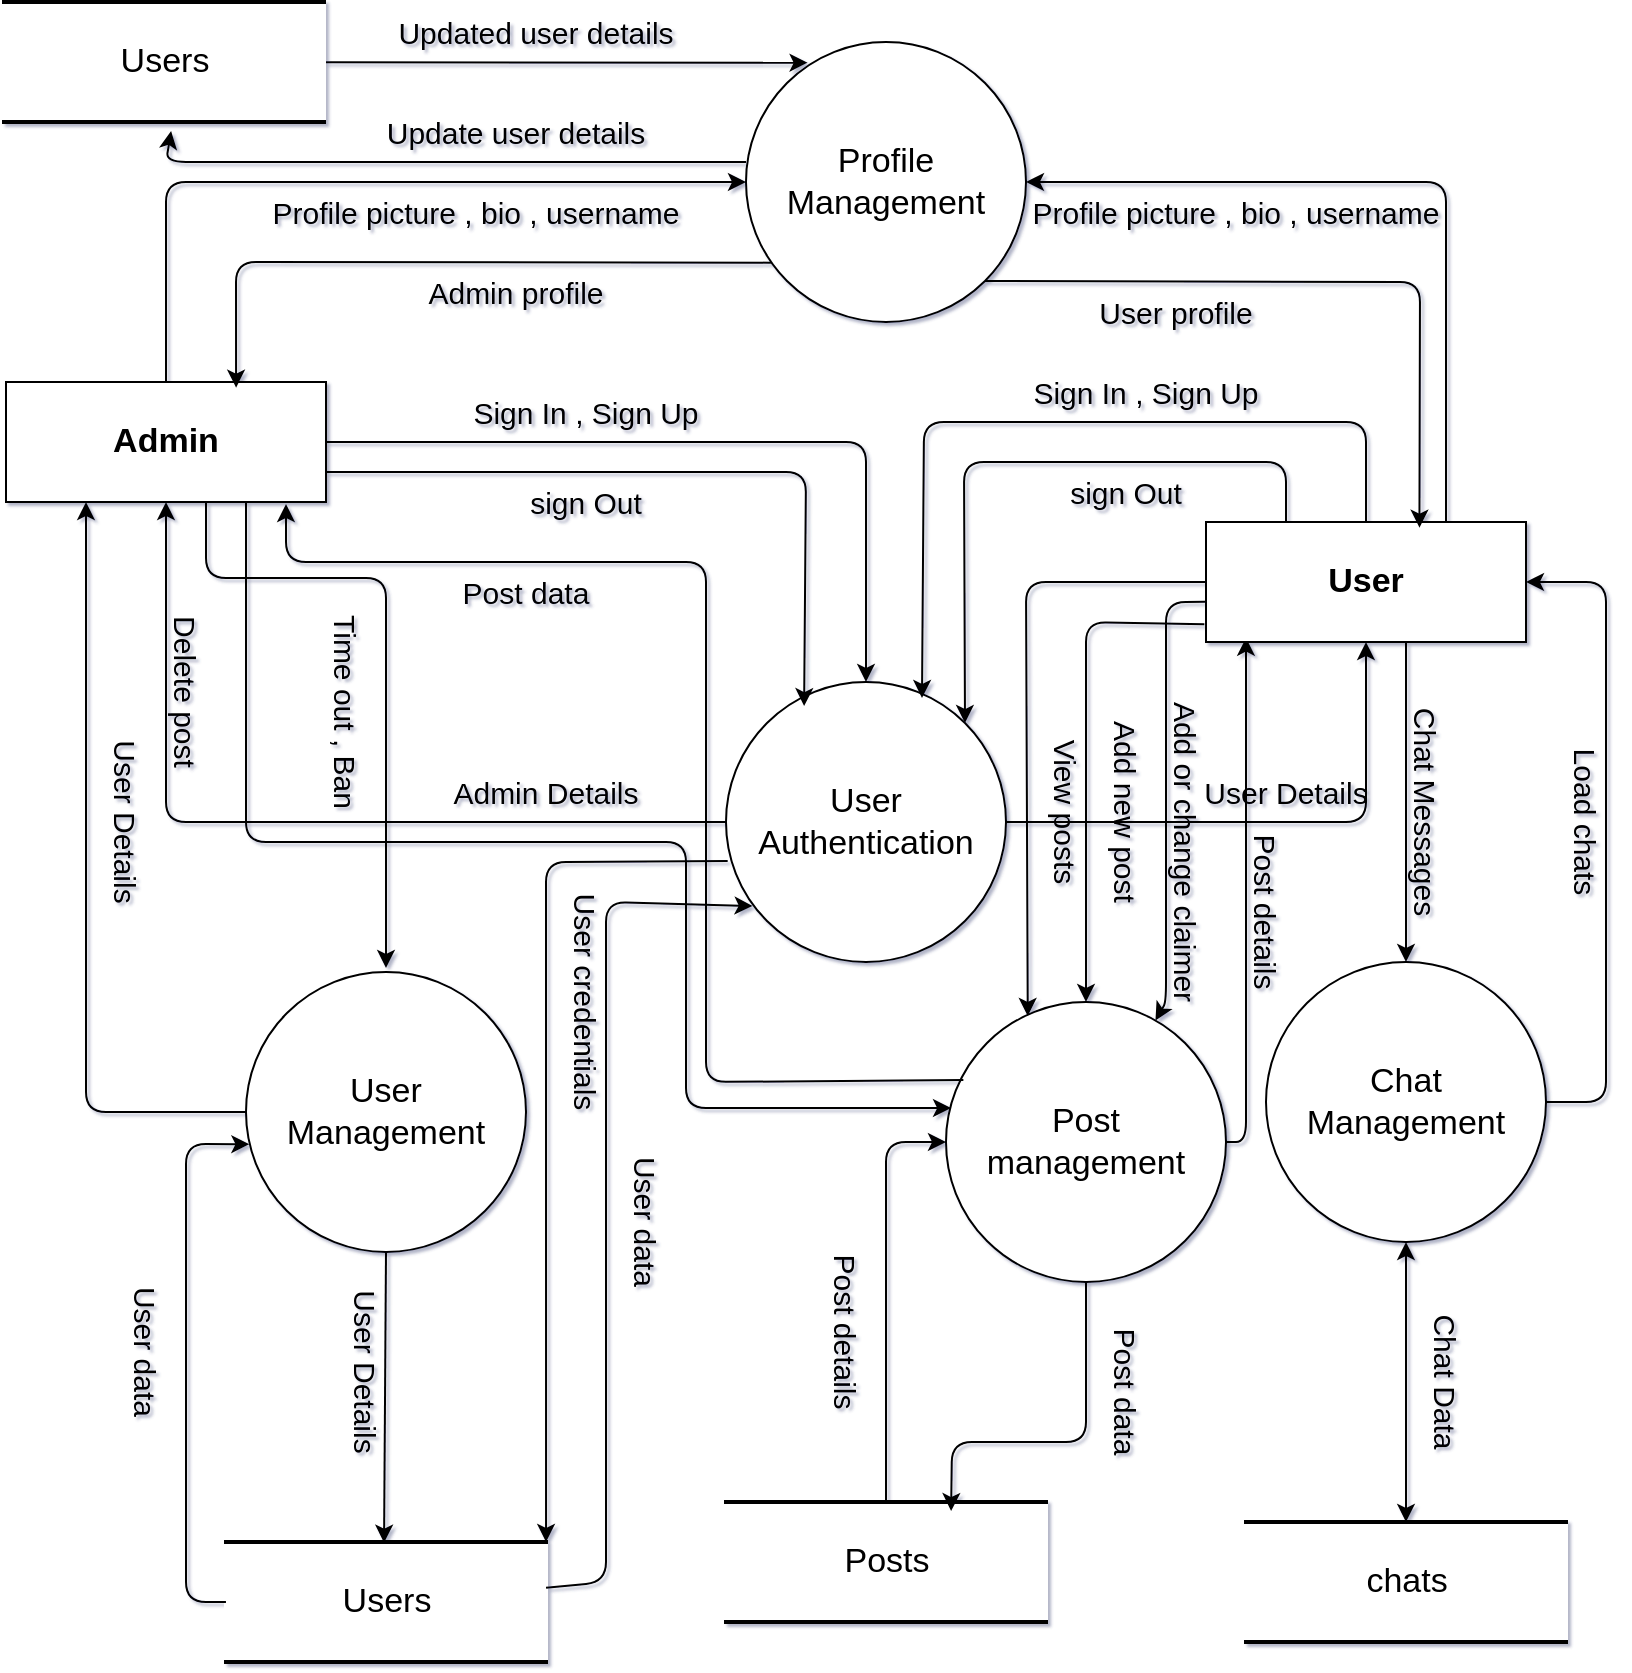 <mxfile>
    <diagram id="level1DFD" name="Page-1">
        <mxGraphModel dx="2375" dy="1045" grid="1" gridSize="10" guides="1" tooltips="1" connect="1" arrows="1" fold="1" page="0" pageScale="1" pageWidth="850" pageHeight="1100" background="none" math="0" shadow="1" adaptiveColors="auto">
            <root>
                <mxCell id="0"/>
                <mxCell id="1" parent="0"/>
                <mxCell id="161" style="edgeStyle=none;html=1;entryX=0.125;entryY=0.964;entryDx=0;entryDy=0;entryPerimeter=0;" edge="1" parent="1" source="11" target="40">
                    <mxGeometry relative="1" as="geometry">
                        <Array as="points">
                            <mxPoint x="260" y="1100"/>
                        </Array>
                    </mxGeometry>
                </mxCell>
                <mxCell id="11" value="&lt;span style=&quot;font-size: 17px;&quot;&gt;Post&lt;/span&gt;&lt;div&gt;&lt;span style=&quot;font-size: 17px;&quot;&gt;management&lt;/span&gt;&lt;/div&gt;" style="ellipse;whiteSpace=wrap;html=1;aspect=fixed;fontFamily=Helvetica;fontSize=14;" parent="1" vertex="1">
                    <mxGeometry x="110" y="1030" width="140" height="140" as="geometry"/>
                </mxCell>
                <mxCell id="127" style="edgeStyle=none;html=1;startArrow=classic;startFill=1;" edge="1" parent="1" source="14" target="121">
                    <mxGeometry relative="1" as="geometry"/>
                </mxCell>
                <mxCell id="133" style="edgeStyle=none;html=1;entryX=1;entryY=0.5;entryDx=0;entryDy=0;" edge="1" parent="1" source="14" target="40">
                    <mxGeometry relative="1" as="geometry">
                        <Array as="points">
                            <mxPoint x="440" y="1080"/>
                            <mxPoint x="440" y="820"/>
                        </Array>
                    </mxGeometry>
                </mxCell>
                <mxCell id="14" value="&lt;font style=&quot;font-size: 17px;&quot;&gt;Chat&lt;/font&gt;&lt;div&gt;&lt;font style=&quot;font-size: 17px;&quot;&gt;Management&lt;/font&gt;&lt;/div&gt;" style="ellipse;whiteSpace=wrap;html=1;aspect=fixed;fontFamily=Helvetica;fontSize=14;" parent="1" vertex="1">
                    <mxGeometry x="270" y="1010" width="140" height="140" as="geometry"/>
                </mxCell>
                <mxCell id="100" style="edgeStyle=none;html=1;entryX=0.5;entryY=1;entryDx=0;entryDy=0;" edge="1" parent="1" source="36" target="41">
                    <mxGeometry relative="1" as="geometry">
                        <Array as="points">
                            <mxPoint x="-280" y="940"/>
                        </Array>
                    </mxGeometry>
                </mxCell>
                <mxCell id="106" style="edgeStyle=none;html=1;entryX=0.5;entryY=1;entryDx=0;entryDy=0;" edge="1" parent="1" source="36" target="40">
                    <mxGeometry relative="1" as="geometry">
                        <Array as="points">
                            <mxPoint x="320" y="940"/>
                        </Array>
                    </mxGeometry>
                </mxCell>
                <mxCell id="36" value="&lt;font style=&quot;font-size: 17px;&quot;&gt;User&lt;/font&gt;&lt;div&gt;&lt;font style=&quot;font-size: 17px;&quot;&gt;Authentication&lt;/font&gt;&lt;/div&gt;" style="ellipse;whiteSpace=wrap;html=1;aspect=fixed;fontFamily=Helvetica;fontSize=14;" vertex="1" parent="1">
                    <mxGeometry y="870" width="140" height="140" as="geometry"/>
                </mxCell>
                <mxCell id="104" style="edgeStyle=none;html=1;entryX=1;entryY=0;entryDx=0;entryDy=0;exitX=0.25;exitY=0;exitDx=0;exitDy=0;" edge="1" parent="1" source="40" target="36">
                    <mxGeometry relative="1" as="geometry">
                        <Array as="points">
                            <mxPoint x="280" y="760"/>
                            <mxPoint x="119" y="760"/>
                        </Array>
                    </mxGeometry>
                </mxCell>
                <mxCell id="119" style="edgeStyle=none;html=1;entryX=0.5;entryY=0;entryDx=0;entryDy=0;exitX=0.625;exitY=0.964;exitDx=0;exitDy=0;exitPerimeter=0;" edge="1" parent="1" source="40" target="14">
                    <mxGeometry relative="1" as="geometry"/>
                </mxCell>
                <mxCell id="140" style="edgeStyle=none;html=1;entryX=1;entryY=0.5;entryDx=0;entryDy=0;exitX=0.75;exitY=0;exitDx=0;exitDy=0;" edge="1" parent="1" source="40" target="135">
                    <mxGeometry relative="1" as="geometry">
                        <Array as="points">
                            <mxPoint x="360" y="620"/>
                        </Array>
                    </mxGeometry>
                </mxCell>
                <mxCell id="153" style="edgeStyle=none;html=1;entryX=0.5;entryY=0;entryDx=0;entryDy=0;exitX=-0.005;exitY=0.853;exitDx=0;exitDy=0;exitPerimeter=0;" edge="1" parent="1" source="40" target="11">
                    <mxGeometry relative="1" as="geometry">
                        <Array as="points">
                            <mxPoint x="180" y="840"/>
                        </Array>
                    </mxGeometry>
                </mxCell>
                <mxCell id="163" style="edgeStyle=none;html=1;exitX=-0.002;exitY=0.665;exitDx=0;exitDy=0;exitPerimeter=0;" edge="1" parent="1" source="40" target="11">
                    <mxGeometry relative="1" as="geometry">
                        <Array as="points">
                            <mxPoint x="220" y="830"/>
                            <mxPoint x="220" y="1030"/>
                        </Array>
                    </mxGeometry>
                </mxCell>
                <mxCell id="40" value="&lt;font style=&quot;font-size: 17px;&quot;&gt;User&lt;/font&gt;" style="rounded=0;whiteSpace=wrap;html=1;fontFamily=Helvetica;fontSize=14;fontStyle=1" vertex="1" parent="1">
                    <mxGeometry x="240" y="790" width="160" height="60" as="geometry"/>
                </mxCell>
                <mxCell id="96" style="edgeStyle=none;html=1;entryX=0.5;entryY=0;entryDx=0;entryDy=0;" edge="1" parent="1" source="41" target="36">
                    <mxGeometry relative="1" as="geometry">
                        <Array as="points">
                            <mxPoint x="70" y="750"/>
                        </Array>
                    </mxGeometry>
                </mxCell>
                <mxCell id="109" style="edgeStyle=none;html=1;entryX=0.5;entryY=0;entryDx=0;entryDy=0;exitX=0.625;exitY=1.003;exitDx=0;exitDy=0;exitPerimeter=0;" edge="1" parent="1" source="41">
                    <mxGeometry relative="1" as="geometry">
                        <mxPoint x="-170" y="1013" as="targetPoint"/>
                        <mxPoint x="-270" y="780" as="sourcePoint"/>
                        <Array as="points">
                            <mxPoint x="-260" y="818"/>
                            <mxPoint x="-170" y="818"/>
                        </Array>
                    </mxGeometry>
                </mxCell>
                <mxCell id="137" style="edgeStyle=none;html=1;entryX=0;entryY=0.5;entryDx=0;entryDy=0;" edge="1" parent="1" source="41" target="135">
                    <mxGeometry relative="1" as="geometry">
                        <Array as="points">
                            <mxPoint x="-280" y="620"/>
                        </Array>
                    </mxGeometry>
                </mxCell>
                <mxCell id="41" value="&lt;font style=&quot;font-size: 17px;&quot;&gt;Admin&lt;/font&gt;" style="rounded=0;whiteSpace=wrap;html=1;fontFamily=Helvetica;fontSize=14;fontStyle=1" vertex="1" parent="1">
                    <mxGeometry x="-360" y="720" width="160" height="60" as="geometry"/>
                </mxCell>
                <mxCell id="89" value="&lt;font face=&quot;Helvetica&quot;&gt;&lt;span style=&quot;font-size: 17px;&quot;&gt;Users&lt;/span&gt;&lt;/font&gt;" style="html=1;rounded=0;shadow=0;comic=0;labelBackgroundColor=none;strokeWidth=2;fontFamily=Verdana;fontSize=12;align=center;shape=mxgraph.ios7ui.horLines;" vertex="1" parent="1">
                    <mxGeometry x="-251" y="1300" width="162" height="60" as="geometry"/>
                </mxCell>
                <mxCell id="90" style="edgeStyle=none;html=1;entryX=0.994;entryY=0;entryDx=0;entryDy=0;entryPerimeter=0;exitX=0.006;exitY=0.639;exitDx=0;exitDy=0;exitPerimeter=0;" edge="1" parent="1" source="36" target="89">
                    <mxGeometry relative="1" as="geometry">
                        <Array as="points">
                            <mxPoint x="-90" y="960"/>
                        </Array>
                    </mxGeometry>
                </mxCell>
                <mxCell id="91" style="edgeStyle=none;html=1;exitX=0.095;exitY=0.8;exitDx=0;exitDy=0;exitPerimeter=0;startArrow=classic;startFill=1;endArrow=none;endFill=0;entryX=0.994;entryY=0.381;entryDx=0;entryDy=0;entryPerimeter=0;" edge="1" parent="1" source="36" target="89">
                    <mxGeometry relative="1" as="geometry">
                        <mxPoint x="40" y="1190" as="targetPoint"/>
                        <Array as="points">
                            <mxPoint x="-60" y="980"/>
                            <mxPoint x="-60" y="1320"/>
                        </Array>
                    </mxGeometry>
                </mxCell>
                <mxCell id="94" value="&lt;font style=&quot;font-size: 15px;&quot;&gt;User credentials&lt;/font&gt;" style="text;strokeColor=none;align=center;fillColor=none;html=1;verticalAlign=middle;whiteSpace=wrap;rounded=0;rotation=90;" vertex="1" parent="1">
                    <mxGeometry x="-150" y="1015" width="160" height="30" as="geometry"/>
                </mxCell>
                <mxCell id="95" value="&lt;span style=&quot;font-size: 15px;&quot;&gt;User data&lt;/span&gt;" style="text;strokeColor=none;align=center;fillColor=none;html=1;verticalAlign=middle;whiteSpace=wrap;rounded=0;rotation=90;" vertex="1" parent="1">
                    <mxGeometry x="-120" y="1125" width="160" height="30" as="geometry"/>
                </mxCell>
                <mxCell id="97" value="&lt;span style=&quot;font-size: 15px;&quot;&gt;Sign In , Sign Up&lt;/span&gt;" style="text;strokeColor=none;align=center;fillColor=none;html=1;verticalAlign=middle;whiteSpace=wrap;rounded=0;rotation=0;" vertex="1" parent="1">
                    <mxGeometry x="-150" y="720" width="160" height="30" as="geometry"/>
                </mxCell>
                <mxCell id="98" style="edgeStyle=none;html=1;exitX=1;exitY=0.75;exitDx=0;exitDy=0;entryX=0.279;entryY=0.086;entryDx=0;entryDy=0;entryPerimeter=0;" edge="1" parent="1" source="41" target="36">
                    <mxGeometry relative="1" as="geometry">
                        <Array as="points">
                            <mxPoint x="40" y="765"/>
                        </Array>
                    </mxGeometry>
                </mxCell>
                <mxCell id="99" value="&lt;span style=&quot;font-size: 15px;&quot;&gt;sign Out&lt;/span&gt;" style="text;strokeColor=none;align=center;fillColor=none;html=1;verticalAlign=middle;whiteSpace=wrap;rounded=0;rotation=0;" vertex="1" parent="1">
                    <mxGeometry x="-150" y="765" width="160" height="30" as="geometry"/>
                </mxCell>
                <mxCell id="101" value="&lt;span style=&quot;font-size: 15px;&quot;&gt;Admin Details&lt;/span&gt;" style="text;strokeColor=none;align=center;fillColor=none;html=1;verticalAlign=middle;whiteSpace=wrap;rounded=0;rotation=0;" vertex="1" parent="1">
                    <mxGeometry x="-170" y="910" width="160" height="30" as="geometry"/>
                </mxCell>
                <mxCell id="102" style="edgeStyle=none;html=1;entryX=0.7;entryY=0.057;entryDx=0;entryDy=0;entryPerimeter=0;" edge="1" parent="1" source="40" target="36">
                    <mxGeometry relative="1" as="geometry">
                        <Array as="points">
                            <mxPoint x="320" y="740"/>
                            <mxPoint x="99" y="740"/>
                        </Array>
                    </mxGeometry>
                </mxCell>
                <mxCell id="103" value="&lt;span style=&quot;font-size: 15px;&quot;&gt;Sign In , Sign Up&lt;/span&gt;" style="text;strokeColor=none;align=center;fillColor=none;html=1;verticalAlign=middle;whiteSpace=wrap;rounded=0;rotation=0;" vertex="1" parent="1">
                    <mxGeometry x="130" y="710" width="160" height="30" as="geometry"/>
                </mxCell>
                <mxCell id="105" value="&lt;span style=&quot;font-size: 15px;&quot;&gt;sign Out&lt;/span&gt;" style="text;strokeColor=none;align=center;fillColor=none;html=1;verticalAlign=middle;whiteSpace=wrap;rounded=0;rotation=0;" vertex="1" parent="1">
                    <mxGeometry x="120" y="760" width="160" height="30" as="geometry"/>
                </mxCell>
                <mxCell id="107" value="&lt;span style=&quot;font-size: 15px;&quot;&gt;User Details&lt;/span&gt;" style="text;strokeColor=none;align=center;fillColor=none;html=1;verticalAlign=middle;whiteSpace=wrap;rounded=0;rotation=0;" vertex="1" parent="1">
                    <mxGeometry x="200" y="910" width="160" height="30" as="geometry"/>
                </mxCell>
                <mxCell id="117" style="edgeStyle=none;html=1;entryX=0.25;entryY=1;entryDx=0;entryDy=0;" edge="1" parent="1" source="108" target="41">
                    <mxGeometry relative="1" as="geometry">
                        <Array as="points">
                            <mxPoint x="-320" y="1085"/>
                        </Array>
                    </mxGeometry>
                </mxCell>
                <mxCell id="108" value="&lt;font style=&quot;font-size: 17px;&quot;&gt;User&lt;/font&gt;&lt;div&gt;&lt;font style=&quot;font-size: 17px;&quot;&gt;Management&lt;/font&gt;&lt;/div&gt;" style="ellipse;whiteSpace=wrap;html=1;aspect=fixed;fontFamily=Helvetica;fontSize=14;" vertex="1" parent="1">
                    <mxGeometry x="-240" y="1015" width="140" height="140" as="geometry"/>
                </mxCell>
                <mxCell id="112" value="&lt;span style=&quot;font-size: 15px;&quot;&gt;Time out , Ban&lt;/span&gt;" style="text;strokeColor=none;align=center;fillColor=none;html=1;verticalAlign=middle;whiteSpace=wrap;rounded=0;rotation=90;" vertex="1" parent="1">
                    <mxGeometry x="-270" y="870" width="160" height="30" as="geometry"/>
                </mxCell>
                <mxCell id="113" style="edgeStyle=none;html=1;entryX=0.494;entryY=0.006;entryDx=0;entryDy=0;entryPerimeter=0;exitX=0.5;exitY=1;exitDx=0;exitDy=0;" edge="1" parent="1" source="108" target="89">
                    <mxGeometry relative="1" as="geometry">
                        <Array as="points"/>
                    </mxGeometry>
                </mxCell>
                <mxCell id="114" value="&lt;span style=&quot;font-size: 15px;&quot;&gt;User Details&lt;/span&gt;" style="text;strokeColor=none;align=center;fillColor=none;html=1;verticalAlign=middle;whiteSpace=wrap;rounded=0;rotation=90;" vertex="1" parent="1">
                    <mxGeometry x="-260" y="1200" width="160" height="30" as="geometry"/>
                </mxCell>
                <mxCell id="115" style="edgeStyle=none;html=1;entryX=0.012;entryY=0.615;entryDx=0;entryDy=0;entryPerimeter=0;exitX=0.006;exitY=0.5;exitDx=0;exitDy=0;exitPerimeter=0;" edge="1" parent="1" source="89" target="108">
                    <mxGeometry relative="1" as="geometry">
                        <mxPoint y="1180" as="sourcePoint"/>
                        <Array as="points">
                            <mxPoint x="-270" y="1330"/>
                            <mxPoint x="-270" y="1101"/>
                        </Array>
                    </mxGeometry>
                </mxCell>
                <mxCell id="116" value="&lt;span style=&quot;font-size: 15px;&quot;&gt;User data&lt;/span&gt;" style="text;strokeColor=none;align=center;fillColor=none;html=1;verticalAlign=middle;whiteSpace=wrap;rounded=0;rotation=90;" vertex="1" parent="1">
                    <mxGeometry x="-370" y="1190" width="160" height="30" as="geometry"/>
                </mxCell>
                <mxCell id="118" value="&lt;span style=&quot;font-size: 15px;&quot;&gt;User Details&lt;/span&gt;" style="text;strokeColor=none;align=center;fillColor=none;html=1;verticalAlign=middle;whiteSpace=wrap;rounded=0;rotation=90;" vertex="1" parent="1">
                    <mxGeometry x="-380" y="925" width="160" height="30" as="geometry"/>
                </mxCell>
                <mxCell id="120" value="&lt;span style=&quot;font-size: 15px;&quot;&gt;Chat Messages&lt;/span&gt;" style="text;strokeColor=none;align=center;fillColor=none;html=1;verticalAlign=middle;whiteSpace=wrap;rounded=0;rotation=90;" vertex="1" parent="1">
                    <mxGeometry x="270" y="920" width="160" height="30" as="geometry"/>
                </mxCell>
                <mxCell id="121" value="&lt;font face=&quot;Helvetica&quot;&gt;&lt;span style=&quot;font-size: 17px;&quot;&gt;chats&lt;/span&gt;&lt;/font&gt;" style="html=1;rounded=0;shadow=0;comic=0;labelBackgroundColor=none;strokeWidth=2;fontFamily=Verdana;fontSize=12;align=center;shape=mxgraph.ios7ui.horLines;" vertex="1" parent="1">
                    <mxGeometry x="259" y="1290" width="162" height="60" as="geometry"/>
                </mxCell>
                <mxCell id="123" value="&lt;span style=&quot;font-size: 15px;&quot;&gt;Chat Data&lt;/span&gt;" style="text;strokeColor=none;align=center;fillColor=none;html=1;verticalAlign=middle;whiteSpace=wrap;rounded=0;rotation=90;" vertex="1" parent="1">
                    <mxGeometry x="280" y="1205" width="160" height="30" as="geometry"/>
                </mxCell>
                <mxCell id="134" value="&lt;span style=&quot;font-size: 15px;&quot;&gt;Load chats&lt;/span&gt;" style="text;strokeColor=none;align=center;fillColor=none;html=1;verticalAlign=middle;whiteSpace=wrap;rounded=0;rotation=90;" vertex="1" parent="1">
                    <mxGeometry x="350" y="925" width="160" height="30" as="geometry"/>
                </mxCell>
                <mxCell id="135" value="&lt;span style=&quot;font-size: 17px;&quot;&gt;Profile&lt;/span&gt;&lt;div&gt;&lt;span style=&quot;font-size: 17px;&quot;&gt;Management&lt;/span&gt;&lt;/div&gt;" style="ellipse;whiteSpace=wrap;html=1;aspect=fixed;fontFamily=Helvetica;fontSize=14;" vertex="1" parent="1">
                    <mxGeometry x="10" y="550" width="140" height="140" as="geometry"/>
                </mxCell>
                <mxCell id="143" style="edgeStyle=none;html=1;entryX=0.22;entryY=0.074;entryDx=0;entryDy=0;entryPerimeter=0;" edge="1" parent="1" source="136" target="135">
                    <mxGeometry relative="1" as="geometry"/>
                </mxCell>
                <mxCell id="136" value="&lt;font face=&quot;Helvetica&quot;&gt;&lt;span style=&quot;font-size: 17px;&quot;&gt;Users&lt;/span&gt;&lt;/font&gt;" style="html=1;rounded=0;shadow=0;comic=0;labelBackgroundColor=none;strokeWidth=2;fontFamily=Verdana;fontSize=12;align=center;shape=mxgraph.ios7ui.horLines;" vertex="1" parent="1">
                    <mxGeometry x="-362" y="530" width="162" height="60" as="geometry"/>
                </mxCell>
                <mxCell id="138" value="&lt;span style=&quot;font-size: 15px;&quot;&gt;Profile picture , bio , username&lt;/span&gt;" style="text;strokeColor=none;align=center;fillColor=none;html=1;verticalAlign=middle;whiteSpace=wrap;rounded=0;rotation=0;" vertex="1" parent="1">
                    <mxGeometry x="-240" y="620" width="230" height="30" as="geometry"/>
                </mxCell>
                <mxCell id="139" style="edgeStyle=none;html=1;entryX=0.522;entryY=1.075;entryDx=0;entryDy=0;entryPerimeter=0;exitX=0;exitY=0.429;exitDx=0;exitDy=0;exitPerimeter=0;" edge="1" parent="1" source="135" target="136">
                    <mxGeometry relative="1" as="geometry">
                        <Array as="points">
                            <mxPoint x="-280" y="610"/>
                        </Array>
                    </mxGeometry>
                </mxCell>
                <mxCell id="141" value="&lt;span style=&quot;font-size: 15px;&quot;&gt;Profile picture , bio , username&lt;/span&gt;" style="text;strokeColor=none;align=center;fillColor=none;html=1;verticalAlign=middle;whiteSpace=wrap;rounded=0;rotation=0;" vertex="1" parent="1">
                    <mxGeometry x="140" y="620" width="230" height="30" as="geometry"/>
                </mxCell>
                <mxCell id="142" value="&lt;span style=&quot;font-size: 15px;&quot;&gt;Update user details&lt;/span&gt;" style="text;strokeColor=none;align=center;fillColor=none;html=1;verticalAlign=middle;whiteSpace=wrap;rounded=0;rotation=0;" vertex="1" parent="1">
                    <mxGeometry x="-220" y="580" width="230" height="30" as="geometry"/>
                </mxCell>
                <mxCell id="144" value="&lt;span style=&quot;font-size: 15px;&quot;&gt;Updated user details&lt;/span&gt;" style="text;strokeColor=none;align=center;fillColor=none;html=1;verticalAlign=middle;whiteSpace=wrap;rounded=0;rotation=0;" vertex="1" parent="1">
                    <mxGeometry x="-210" y="530" width="230" height="30" as="geometry"/>
                </mxCell>
                <mxCell id="145" style="edgeStyle=none;html=1;entryX=0.719;entryY=0.047;entryDx=0;entryDy=0;entryPerimeter=0;exitX=0.089;exitY=0.788;exitDx=0;exitDy=0;exitPerimeter=0;" edge="1" parent="1" source="135" target="41">
                    <mxGeometry relative="1" as="geometry">
                        <Array as="points">
                            <mxPoint x="-245" y="660"/>
                        </Array>
                    </mxGeometry>
                </mxCell>
                <mxCell id="146" value="&lt;span style=&quot;font-size: 15px;&quot;&gt;Admin profile&lt;/span&gt;" style="text;strokeColor=none;align=center;fillColor=none;html=1;verticalAlign=middle;whiteSpace=wrap;rounded=0;rotation=0;" vertex="1" parent="1">
                    <mxGeometry x="-220" y="660" width="230" height="30" as="geometry"/>
                </mxCell>
                <mxCell id="147" style="edgeStyle=none;html=1;entryX=0.667;entryY=0.047;entryDx=0;entryDy=0;entryPerimeter=0;exitX=1;exitY=1;exitDx=0;exitDy=0;" edge="1" parent="1" source="135" target="40">
                    <mxGeometry relative="1" as="geometry">
                        <Array as="points">
                            <mxPoint x="347" y="670"/>
                        </Array>
                    </mxGeometry>
                </mxCell>
                <mxCell id="148" value="&lt;span style=&quot;font-size: 15px;&quot;&gt;User profile&lt;/span&gt;" style="text;strokeColor=none;align=center;fillColor=none;html=1;verticalAlign=middle;whiteSpace=wrap;rounded=0;rotation=0;" vertex="1" parent="1">
                    <mxGeometry x="110" y="670" width="230" height="30" as="geometry"/>
                </mxCell>
                <mxCell id="152" style="edgeStyle=none;html=1;entryX=0.292;entryY=0.05;entryDx=0;entryDy=0;entryPerimeter=0;" edge="1" parent="1" source="40" target="11">
                    <mxGeometry relative="1" as="geometry">
                        <Array as="points">
                            <mxPoint x="150" y="820"/>
                        </Array>
                    </mxGeometry>
                </mxCell>
                <mxCell id="154" value="&lt;span style=&quot;font-size: 15px;&quot;&gt;View posts&lt;/span&gt;" style="text;strokeColor=none;align=center;fillColor=none;html=1;verticalAlign=middle;whiteSpace=wrap;rounded=0;rotation=90;" vertex="1" parent="1">
                    <mxGeometry x="90" y="920" width="160" height="30" as="geometry"/>
                </mxCell>
                <mxCell id="155" value="&lt;span style=&quot;font-size: 15px;&quot;&gt;Add new post&lt;/span&gt;" style="text;strokeColor=none;align=center;fillColor=none;html=1;verticalAlign=middle;whiteSpace=wrap;rounded=0;rotation=90;" vertex="1" parent="1">
                    <mxGeometry x="120" y="920" width="160" height="30" as="geometry"/>
                </mxCell>
                <mxCell id="159" style="edgeStyle=none;html=1;entryX=0;entryY=0.5;entryDx=0;entryDy=0;" edge="1" parent="1" source="156" target="11">
                    <mxGeometry relative="1" as="geometry">
                        <Array as="points">
                            <mxPoint x="80" y="1100"/>
                        </Array>
                    </mxGeometry>
                </mxCell>
                <mxCell id="156" value="&lt;font face=&quot;Helvetica&quot;&gt;&lt;span style=&quot;font-size: 17px;&quot;&gt;Posts&lt;/span&gt;&lt;/font&gt;" style="html=1;rounded=0;shadow=0;comic=0;labelBackgroundColor=none;strokeWidth=2;fontFamily=Verdana;fontSize=12;align=center;shape=mxgraph.ios7ui.horLines;" vertex="1" parent="1">
                    <mxGeometry x="-1" y="1280" width="162" height="60" as="geometry"/>
                </mxCell>
                <mxCell id="157" style="edgeStyle=none;html=1;entryX=0.701;entryY=0.075;entryDx=0;entryDy=0;entryPerimeter=0;" edge="1" parent="1" source="11" target="156">
                    <mxGeometry relative="1" as="geometry">
                        <Array as="points">
                            <mxPoint x="180" y="1250"/>
                            <mxPoint x="113" y="1250"/>
                        </Array>
                    </mxGeometry>
                </mxCell>
                <mxCell id="158" value="&lt;span style=&quot;font-size: 15px;&quot;&gt;Post data&lt;/span&gt;" style="text;strokeColor=none;align=center;fillColor=none;html=1;verticalAlign=middle;whiteSpace=wrap;rounded=0;rotation=90;" vertex="1" parent="1">
                    <mxGeometry x="120" y="1210" width="160" height="30" as="geometry"/>
                </mxCell>
                <mxCell id="160" value="&lt;span style=&quot;font-size: 15px;&quot;&gt;Post details&lt;/span&gt;" style="text;strokeColor=none;align=center;fillColor=none;html=1;verticalAlign=middle;whiteSpace=wrap;rounded=0;rotation=90;" vertex="1" parent="1">
                    <mxGeometry x="-20" y="1180" width="160" height="30" as="geometry"/>
                </mxCell>
                <mxCell id="162" value="&lt;span style=&quot;font-size: 15px;&quot;&gt;Post details&lt;/span&gt;" style="text;strokeColor=none;align=center;fillColor=none;html=1;verticalAlign=middle;whiteSpace=wrap;rounded=0;rotation=90;" vertex="1" parent="1">
                    <mxGeometry x="190" y="970" width="160" height="30" as="geometry"/>
                </mxCell>
                <mxCell id="164" value="&lt;span style=&quot;font-size: 15px;&quot;&gt;Add or change claimer&lt;/span&gt;" style="text;strokeColor=none;align=center;fillColor=none;html=1;verticalAlign=middle;whiteSpace=wrap;rounded=0;rotation=90;" vertex="1" parent="1">
                    <mxGeometry x="150" y="940" width="160" height="30" as="geometry"/>
                </mxCell>
                <mxCell id="165" style="edgeStyle=none;html=1;entryX=0.018;entryY=0.379;entryDx=0;entryDy=0;entryPerimeter=0;exitX=0.75;exitY=1;exitDx=0;exitDy=0;" edge="1" parent="1" source="41" target="11">
                    <mxGeometry relative="1" as="geometry">
                        <Array as="points">
                            <mxPoint x="-240" y="950"/>
                            <mxPoint x="-20" y="950"/>
                            <mxPoint x="-20" y="1083"/>
                        </Array>
                    </mxGeometry>
                </mxCell>
                <mxCell id="166" value="&lt;span style=&quot;font-size: 15px;&quot;&gt;Delete post&lt;/span&gt;" style="text;strokeColor=none;align=center;fillColor=none;html=1;verticalAlign=middle;whiteSpace=wrap;rounded=0;rotation=90;" vertex="1" parent="1">
                    <mxGeometry x="-350" y="860" width="160" height="30" as="geometry"/>
                </mxCell>
                <mxCell id="167" style="edgeStyle=none;html=1;exitX=0.062;exitY=0.279;exitDx=0;exitDy=0;exitPerimeter=0;" edge="1" parent="1" source="11">
                    <mxGeometry relative="1" as="geometry">
                        <mxPoint x="-220" y="781" as="targetPoint"/>
                        <Array as="points">
                            <mxPoint x="-10" y="1070"/>
                            <mxPoint x="-10" y="810"/>
                            <mxPoint x="-220" y="810"/>
                        </Array>
                    </mxGeometry>
                </mxCell>
                <mxCell id="168" value="&lt;span style=&quot;font-size: 15px;&quot;&gt;Post data&lt;/span&gt;" style="text;strokeColor=none;align=center;fillColor=none;html=1;verticalAlign=middle;whiteSpace=wrap;rounded=0;rotation=0;" vertex="1" parent="1">
                    <mxGeometry x="-180" y="810" width="160" height="30" as="geometry"/>
                </mxCell>
            </root>
        </mxGraphModel>
    </diagram>
</mxfile>